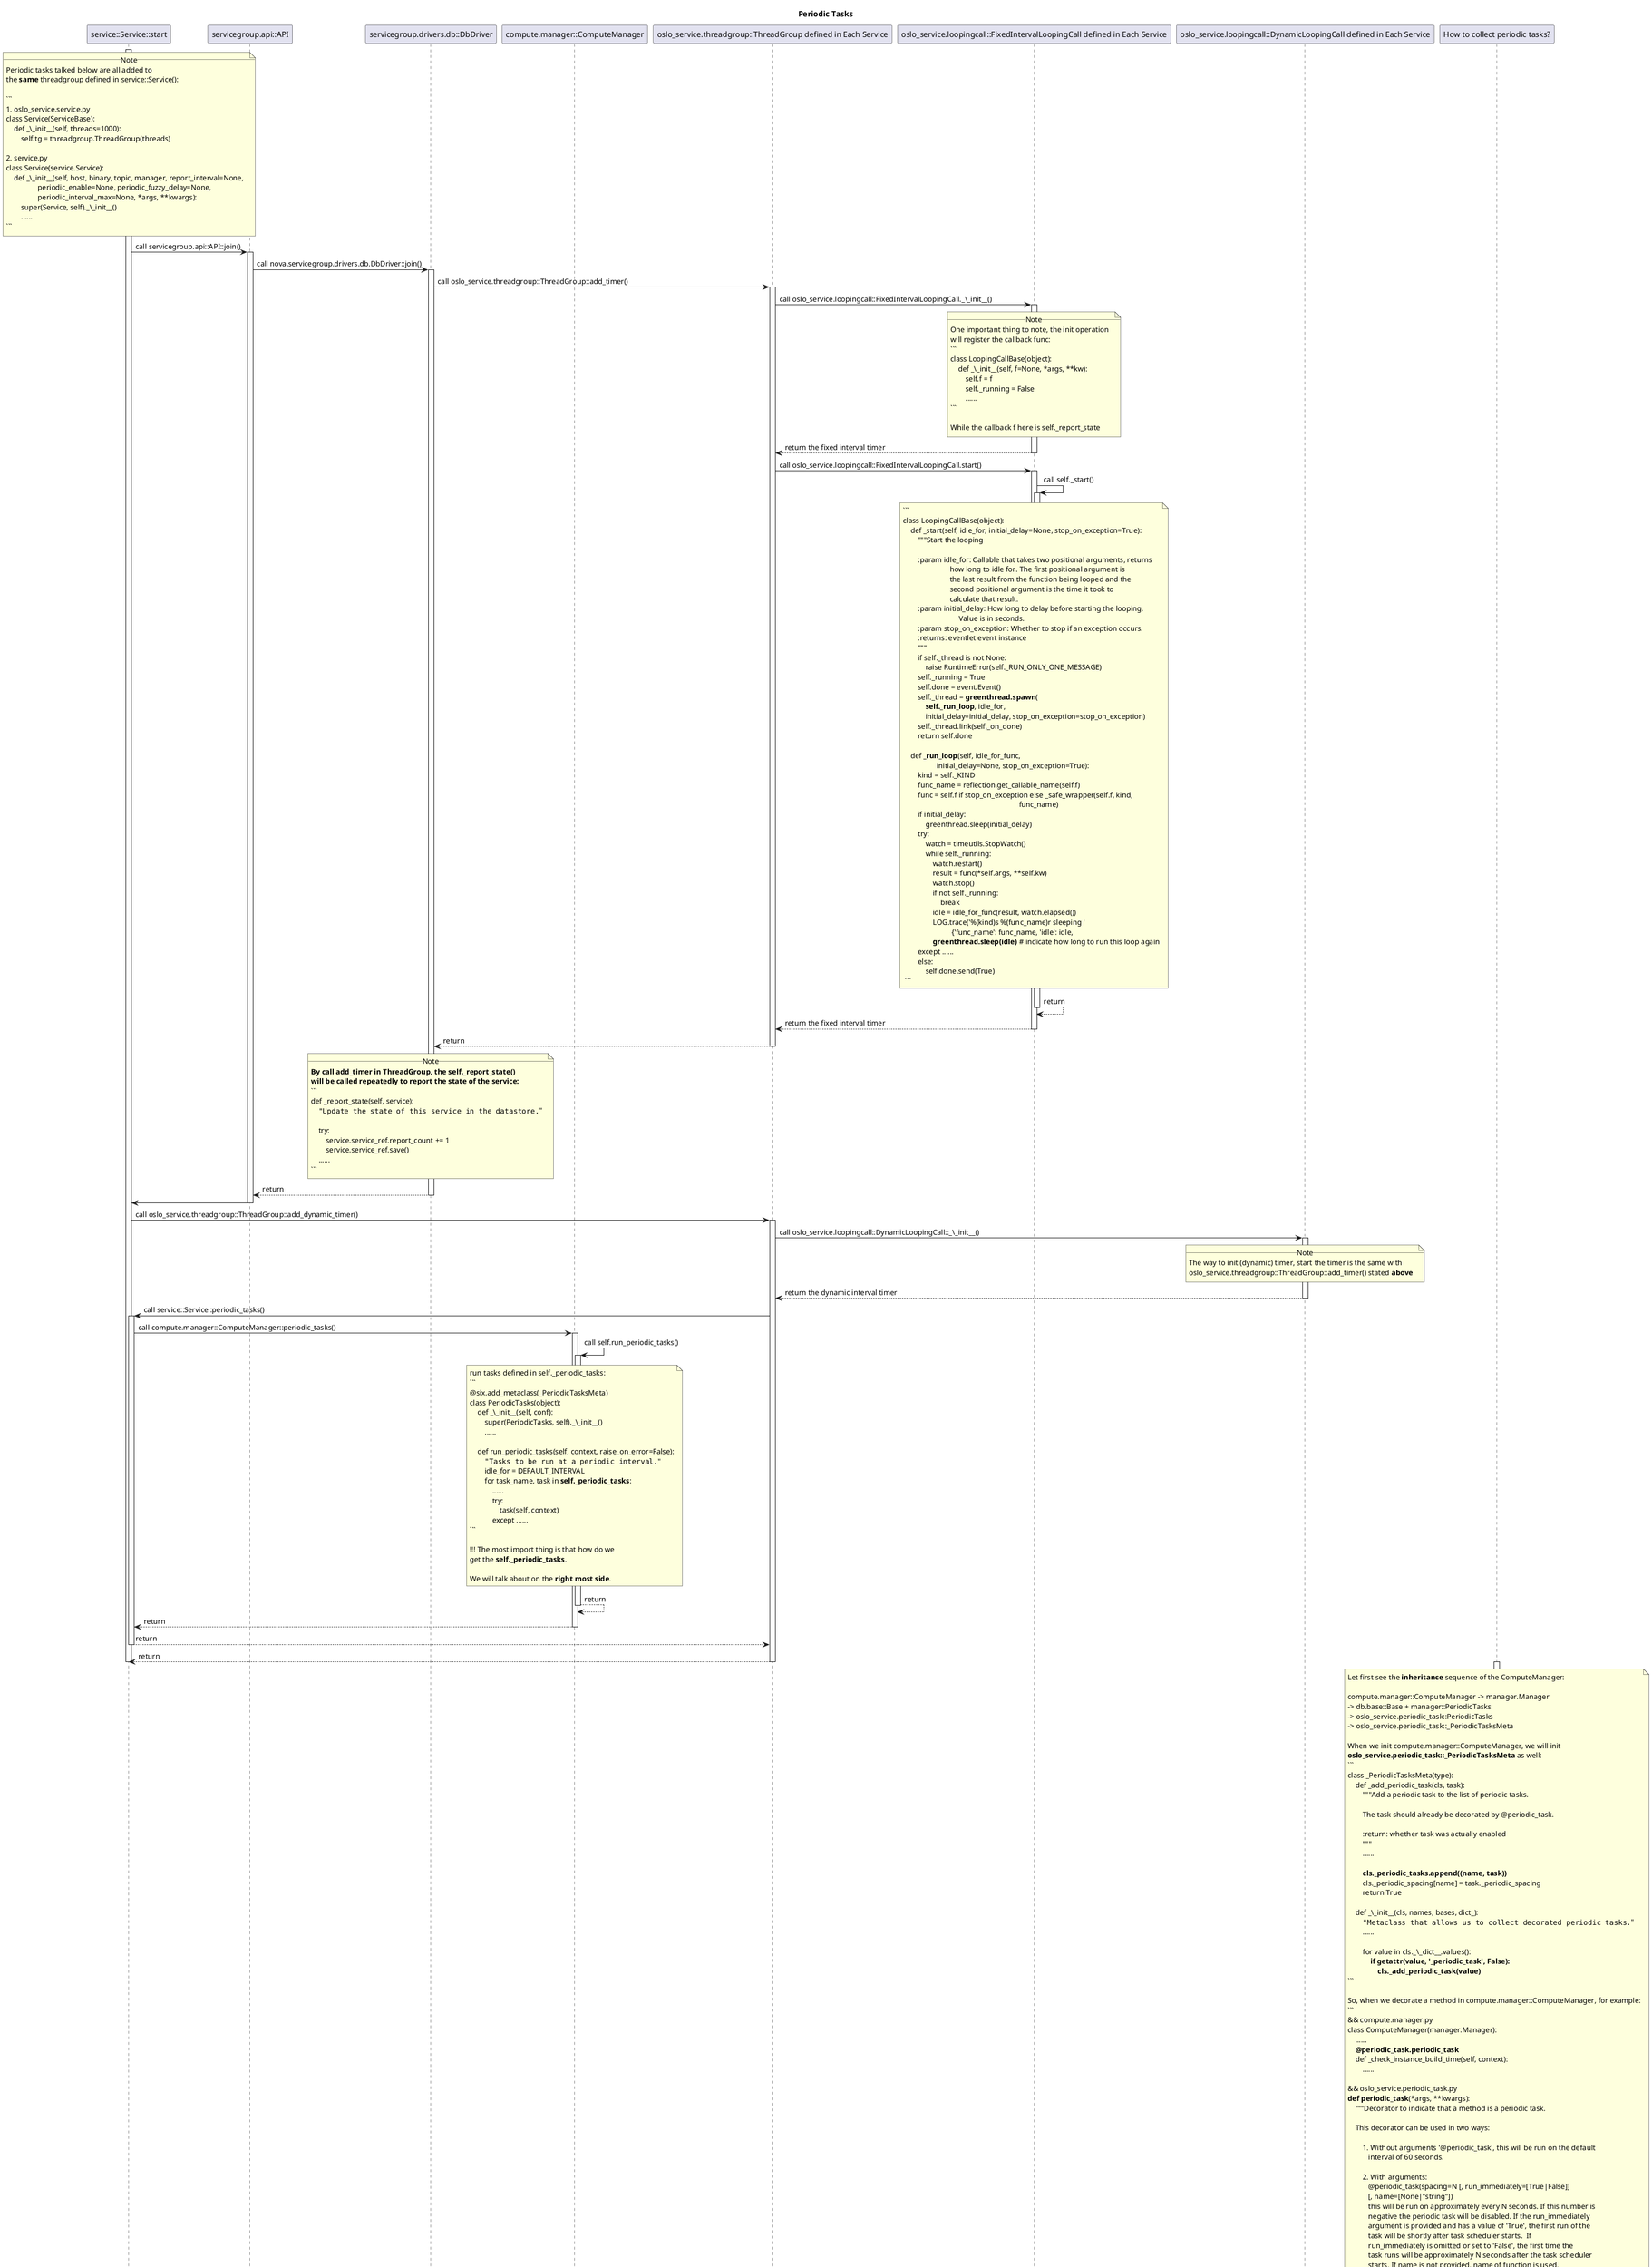@startuml

title Periodic Tasks

participant ser_start as "service::Service::start"
participant servicegroup as "servicegroup.api::API"
participant ser_group_db_driver as "servicegroup.drivers.db::DbDriver"
participant compute_manager as "compute.manager::ComputeManager"
participant oslo_ser_thrgroup_for_each_service as "oslo_service.threadgroup::ThreadGroup defined in Each Service"
participant oslo_fixedintervalloopingcall_for_each_service as "oslo_service.loopingcall::FixedIntervalLoopingCall defined in Each Service"
participant oslo_dynamicloopingcall_for_each_service as "oslo_service.loopingcall::DynamicLoopingCall defined in Each Service"
participant collect_periodic_tasks as "How to collect periodic tasks?"

activate ser_start
note over ser_start
__Note__
Periodic tasks talked below are all added to
the **same** threadgroup defined in service::Service():

```
# oslo_service.service.py
class Service(ServiceBase):
    def _\_init__(self, threads=1000):
        self.tg = threadgroup.ThreadGroup(threads)

# service.py
class Service(service.Service):
    def _\_init__(self, host, binary, topic, manager, report_interval=None,
                 periodic_enable=None, periodic_fuzzy_delay=None,
                 periodic_interval_max=None, *args, **kwargs):
        super(Service, self)._\_init__()
        ......
```
end note

ser_start->servicegroup: call servicegroup.api::API::join()

activate servicegroup
servicegroup->ser_group_db_driver: call nova.servicegroup.drivers.db.DbDriver::join()

activate ser_group_db_driver
ser_group_db_driver->oslo_ser_thrgroup_for_each_service: call oslo_service.threadgroup::ThreadGroup::add_timer()

activate oslo_ser_thrgroup_for_each_service
oslo_ser_thrgroup_for_each_service->oslo_fixedintervalloopingcall_for_each_service: call oslo_service.loopingcall::FixedIntervalLoopingCall._\_init__() 

activate oslo_fixedintervalloopingcall_for_each_service
note over oslo_fixedintervalloopingcall_for_each_service
__Note__
One important thing to note, the init operation
will register the callback func:
```
class LoopingCallBase(object):
    def _\_init__(self, f=None, *args, **kw):
        self.f = f
        self._running = False
        ......
```

While the callback f here is self._report_state
end note

oslo_fixedintervalloopingcall_for_each_service-->oslo_ser_thrgroup_for_each_service: return the fixed interval timer
deactivate oslo_fixedintervalloopingcall_for_each_service

oslo_ser_thrgroup_for_each_service->oslo_fixedintervalloopingcall_for_each_service: call oslo_service.loopingcall::FixedIntervalLoopingCall.start() 
activate oslo_fixedintervalloopingcall_for_each_service

oslo_fixedintervalloopingcall_for_each_service->oslo_fixedintervalloopingcall_for_each_service: call self._start()
activate oslo_fixedintervalloopingcall_for_each_service

note over oslo_fixedintervalloopingcall_for_each_service
```
class LoopingCallBase(object):
    def _start(self, idle_for, initial_delay=None, stop_on_exception=True):
        """Start the looping

        :param idle_for: Callable that takes two positional arguments, returns
                         how long to idle for. The first positional argument is
                         the last result from the function being looped and the
                         second positional argument is the time it took to
                         calculate that result.
        :param initial_delay: How long to delay before starting the looping.
                              Value is in seconds.
        :param stop_on_exception: Whether to stop if an exception occurs.
        :returns: eventlet event instance
        """
        if self._thread is not None:
            raise RuntimeError(self._RUN_ONLY_ONE_MESSAGE)
        self._running = True
        self.done = event.Event()
        self._thread = **greenthread.spawn**(
            **self._run_loop**, idle_for,
            initial_delay=initial_delay, stop_on_exception=stop_on_exception)
        self._thread.link(self._on_done)
        return self.done

    def **_run_loop**(self, idle_for_func,
                  initial_delay=None, stop_on_exception=True):
        kind = self._KIND
        func_name = reflection.get_callable_name(self.f)
        func = self.f if stop_on_exception else _safe_wrapper(self.f, kind,
                                                              func_name)
        if initial_delay:
            greenthread.sleep(initial_delay)
        try:
            watch = timeutils.StopWatch()
            while self._running:
                watch.restart()
                result = func(*self.args, **self.kw)
                watch.stop()
                if not self._running:
                    break
                idle = idle_for_func(result, watch.elapsed())
                LOG.trace('%(kind)s %(func_name)r sleeping '
                          'for %(idle).02f seconds',
                          {'func_name': func_name, 'idle': idle,
                           'kind': kind})
                **greenthread.sleep(idle)** # indicate how long to run this loop again
        except ......
        else:
            self.done.send(True)
 ```
end note

oslo_fixedintervalloopingcall_for_each_service-->oslo_fixedintervalloopingcall_for_each_service: return
deactivate oslo_fixedintervalloopingcall_for_each_service

oslo_fixedintervalloopingcall_for_each_service-->oslo_ser_thrgroup_for_each_service: return the fixed interval timer
deactivate oslo_fixedintervalloopingcall_for_each_service

oslo_ser_thrgroup_for_each_service-->ser_group_db_driver: return
deactivate oslo_ser_thrgroup_for_each_service

note over ser_group_db_driver
__Note__
**By call add_timer in ThreadGroup, the self._report_state()**
**will be called repeatedly to report the state of the service:**
```
def _report_state(self, service):
    """Update the state of this service in the datastore."""

    try:
        service.service_ref.report_count += 1
        service.service_ref.save()
    ......
```
end note

ser_group_db_driver-->servicegroup: return
deactivate ser_group_db_driver

servicegroup->ser_start
deactivate servicegroup

ser_start->oslo_ser_thrgroup_for_each_service: call oslo_service.threadgroup::ThreadGroup::add_dynamic_timer()

activate oslo_ser_thrgroup_for_each_service
oslo_ser_thrgroup_for_each_service->oslo_dynamicloopingcall_for_each_service: call oslo_service.loopingcall::DynamicLoopingCall::_\_init__()

activate oslo_dynamicloopingcall_for_each_service
note over oslo_dynamicloopingcall_for_each_service
__Note__
The way to init (dynamic) timer, start the timer is the same with
oslo_service.threadgroup::ThreadGroup::add_timer() stated **above**
end note

oslo_dynamicloopingcall_for_each_service-->oslo_ser_thrgroup_for_each_service: return the dynamic interval timer
deactivate oslo_dynamicloopingcall_for_each_service

oslo_ser_thrgroup_for_each_service->ser_start: call service::Service::periodic_tasks()

activate ser_start
ser_start->compute_manager: call compute.manager::ComputeManager::periodic_tasks()

activate compute_manager
compute_manager->compute_manager: call self.run_periodic_tasks()

activate compute_manager
note over compute_manager
run tasks defined in self._periodic_tasks:
```
@six.add_metaclass(_PeriodicTasksMeta)
class PeriodicTasks(object):
    def _\_init__(self, conf):
        super(PeriodicTasks, self)._\_init__()
        ......

    def run_periodic_tasks(self, context, raise_on_error=False):
        """Tasks to be run at a periodic interval."""
        idle_for = DEFAULT_INTERVAL
        for task_name, task in **self._periodic_tasks**:
            ......
            try:
                task(self, context)
            except ......
```

!!! The most import thing is that how do we
get the **self._periodic_tasks**.

We will talk about on the **right most side**.
end note

compute_manager-->compute_manager: return
deactivate compute_manager

compute_manager-->ser_start: return
deactivate compute_manager

ser_start-->oslo_ser_thrgroup_for_each_service: return
deactivate ser_start

oslo_ser_thrgroup_for_each_service-->ser_start: return
deactivate oslo_ser_thrgroup_for_each_service
deactivate ser_start
deactivate ser_start

activate collect_periodic_tasks
note over collect_periodic_tasks
Let first see the **inheritance** sequence of the ComputeManager:

compute.manager::ComputeManager -> manager.Manager
-> db.base::Base + manager::PeriodicTasks
-> oslo_service.periodic_task::PeriodicTasks
-> oslo_service.periodic_task::_PeriodicTasksMeta

When we init compute.manager::ComputeManager, we will init
**oslo_service.periodic_task::_PeriodicTasksMeta** as well:
```
class _PeriodicTasksMeta(type):
    def _add_periodic_task(cls, task):
        """Add a periodic task to the list of periodic tasks.

        The task should already be decorated by @periodic_task.

        :return: whether task was actually enabled
        """
        ......

        **cls._periodic_tasks.append((name, task))**
        cls._periodic_spacing[name] = task._periodic_spacing
        return True

    def _\_init__(cls, names, bases, dict_):
        """Metaclass that allows us to collect decorated periodic tasks."""
        ......

        for value in cls._\_dict__.values():
            **if getattr(value, '_periodic_task', False):**
                **cls._add_periodic_task(value)**
```

So, when we decorate a method in compute.manager::ComputeManager, for example:
```
&& compute.manager.py
class ComputeManager(manager.Manager):
    ......
    **@periodic_task.periodic_task**
    def _check_instance_build_time(self, context):
        ......

&& oslo_service.periodic_task.py
**def periodic_task**(*args, **kwargs):
    """Decorator to indicate that a method is a periodic task.

    This decorator can be used in two ways:

        1. Without arguments '@periodic_task', this will be run on the default
           interval of 60 seconds.

        2. With arguments:
           @periodic_task(spacing=N [, run_immediately=[True|False]]
           [, name=[None|"string"])
           this will be run on approximately every N seconds. If this number is
           negative the periodic task will be disabled. If the run_immediately
           argument is provided and has a value of 'True', the first run of the
           task will be shortly after task scheduler starts.  If
           run_immediately is omitted or set to 'False', the first time the
           task runs will be approximately N seconds after the task scheduler
           starts. If name is not provided, __name__ of function is used.
    """
    def decorator(f):
        ......
        # Control if run at all
        **f._periodic_task = True**
        ......
```
it will be added to the **self._periodic_tasks** when we init 
compute.manager::ComputeManager()
end note

deactivate collect_periodic_tasks

@enduml
